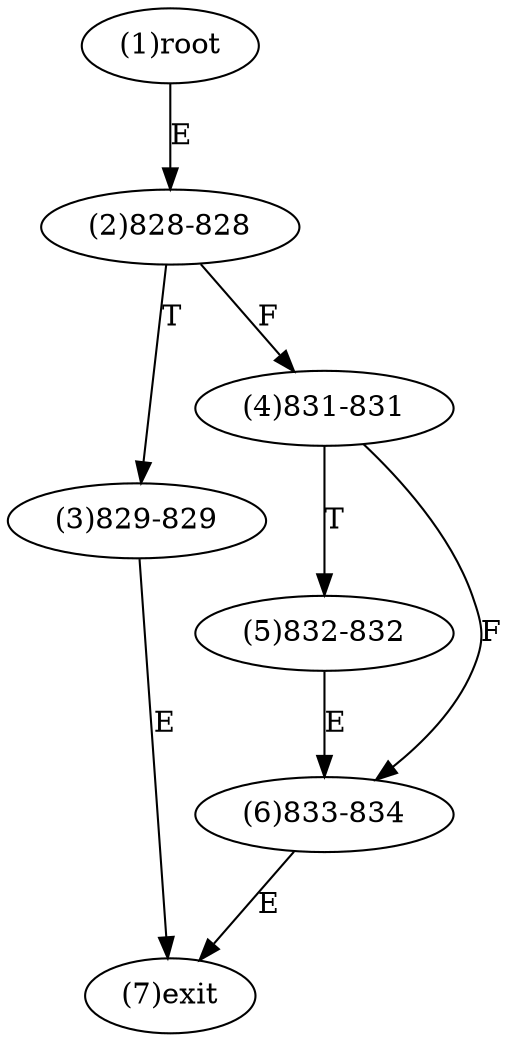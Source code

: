 digraph "" { 
1[ label="(1)root"];
2[ label="(2)828-828"];
3[ label="(3)829-829"];
4[ label="(4)831-831"];
5[ label="(5)832-832"];
6[ label="(6)833-834"];
7[ label="(7)exit"];
1->2[ label="E"];
2->4[ label="F"];
2->3[ label="T"];
3->7[ label="E"];
4->6[ label="F"];
4->5[ label="T"];
5->6[ label="E"];
6->7[ label="E"];
}
